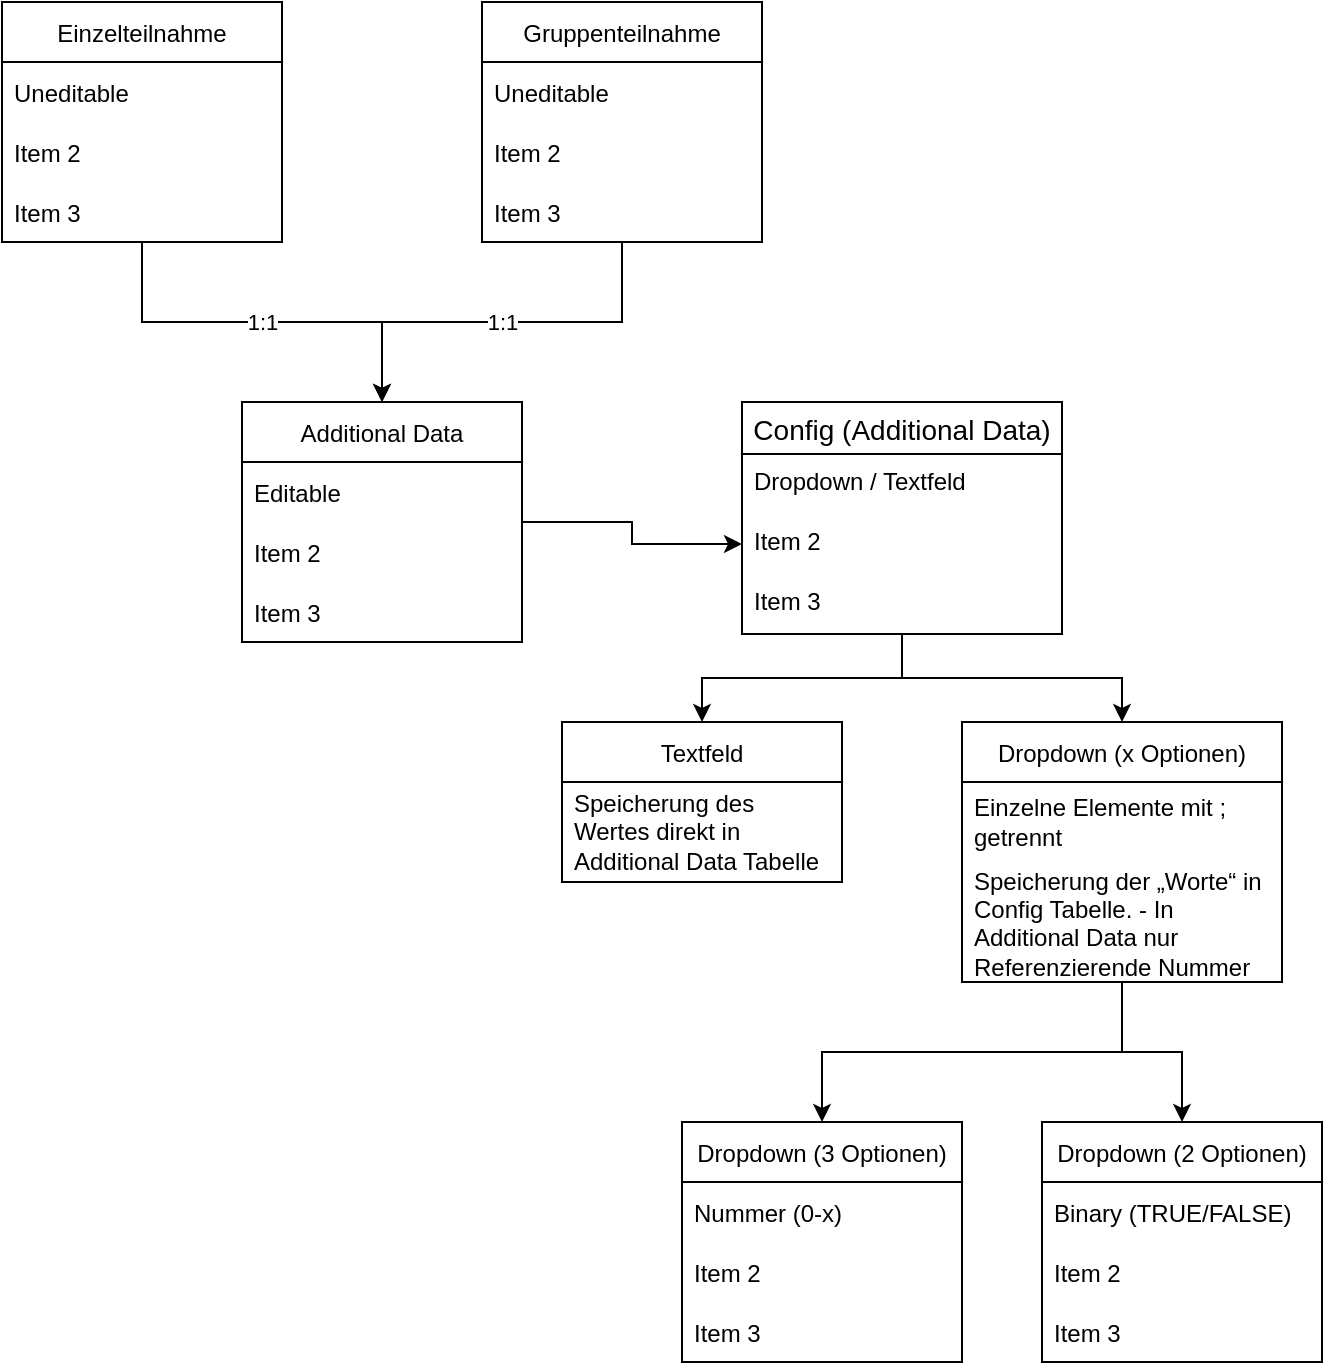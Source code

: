 <mxfile version="16.5.6" type="github">
  <diagram id="R2lEEEUBdFMjLlhIrx00" name="Page-1">
    <mxGraphModel dx="535" dy="425" grid="1" gridSize="10" guides="1" tooltips="1" connect="1" arrows="1" fold="1" page="1" pageScale="1" pageWidth="827" pageHeight="1169" math="0" shadow="0" extFonts="Permanent Marker^https://fonts.googleapis.com/css?family=Permanent+Marker">
      <root>
        <mxCell id="0" />
        <mxCell id="1" parent="0" />
        <mxCell id="iDWHw8bJFJ0Ft0IPz2fe-15" value="1:1" style="edgeStyle=orthogonalEdgeStyle;rounded=0;orthogonalLoop=1;jettySize=auto;html=1;entryX=0.5;entryY=0;entryDx=0;entryDy=0;" edge="1" parent="1" source="iDWHw8bJFJ0Ft0IPz2fe-1" target="iDWHw8bJFJ0Ft0IPz2fe-10">
          <mxGeometry relative="1" as="geometry" />
        </mxCell>
        <mxCell id="iDWHw8bJFJ0Ft0IPz2fe-1" value="Einzelteilnahme" style="swimlane;fontStyle=0;childLayout=stackLayout;horizontal=1;startSize=30;horizontalStack=0;resizeParent=1;resizeParentMax=0;resizeLast=0;collapsible=1;marginBottom=0;" vertex="1" parent="1">
          <mxGeometry x="160" y="80" width="140" height="120" as="geometry">
            <mxRectangle x="160" y="80" width="120" height="30" as="alternateBounds" />
          </mxGeometry>
        </mxCell>
        <mxCell id="iDWHw8bJFJ0Ft0IPz2fe-2" value="Uneditable" style="text;strokeColor=none;fillColor=none;align=left;verticalAlign=middle;spacingLeft=4;spacingRight=4;overflow=hidden;points=[[0,0.5],[1,0.5]];portConstraint=eastwest;rotatable=0;" vertex="1" parent="iDWHw8bJFJ0Ft0IPz2fe-1">
          <mxGeometry y="30" width="140" height="30" as="geometry" />
        </mxCell>
        <mxCell id="iDWHw8bJFJ0Ft0IPz2fe-3" value="Item 2" style="text;strokeColor=none;fillColor=none;align=left;verticalAlign=middle;spacingLeft=4;spacingRight=4;overflow=hidden;points=[[0,0.5],[1,0.5]];portConstraint=eastwest;rotatable=0;" vertex="1" parent="iDWHw8bJFJ0Ft0IPz2fe-1">
          <mxGeometry y="60" width="140" height="30" as="geometry" />
        </mxCell>
        <mxCell id="iDWHw8bJFJ0Ft0IPz2fe-4" value="Item 3" style="text;strokeColor=none;fillColor=none;align=left;verticalAlign=middle;spacingLeft=4;spacingRight=4;overflow=hidden;points=[[0,0.5],[1,0.5]];portConstraint=eastwest;rotatable=0;" vertex="1" parent="iDWHw8bJFJ0Ft0IPz2fe-1">
          <mxGeometry y="90" width="140" height="30" as="geometry" />
        </mxCell>
        <mxCell id="iDWHw8bJFJ0Ft0IPz2fe-14" value="1:1" style="edgeStyle=orthogonalEdgeStyle;rounded=0;orthogonalLoop=1;jettySize=auto;html=1;entryX=0.5;entryY=0;entryDx=0;entryDy=0;" edge="1" parent="1" source="iDWHw8bJFJ0Ft0IPz2fe-6" target="iDWHw8bJFJ0Ft0IPz2fe-10">
          <mxGeometry relative="1" as="geometry" />
        </mxCell>
        <mxCell id="iDWHw8bJFJ0Ft0IPz2fe-6" value="Gruppenteilnahme" style="swimlane;fontStyle=0;childLayout=stackLayout;horizontal=1;startSize=30;horizontalStack=0;resizeParent=1;resizeParentMax=0;resizeLast=0;collapsible=1;marginBottom=0;" vertex="1" parent="1">
          <mxGeometry x="400" y="80" width="140" height="120" as="geometry" />
        </mxCell>
        <mxCell id="iDWHw8bJFJ0Ft0IPz2fe-7" value="Uneditable" style="text;strokeColor=none;fillColor=none;align=left;verticalAlign=middle;spacingLeft=4;spacingRight=4;overflow=hidden;points=[[0,0.5],[1,0.5]];portConstraint=eastwest;rotatable=0;" vertex="1" parent="iDWHw8bJFJ0Ft0IPz2fe-6">
          <mxGeometry y="30" width="140" height="30" as="geometry" />
        </mxCell>
        <mxCell id="iDWHw8bJFJ0Ft0IPz2fe-8" value="Item 2" style="text;strokeColor=none;fillColor=none;align=left;verticalAlign=middle;spacingLeft=4;spacingRight=4;overflow=hidden;points=[[0,0.5],[1,0.5]];portConstraint=eastwest;rotatable=0;" vertex="1" parent="iDWHw8bJFJ0Ft0IPz2fe-6">
          <mxGeometry y="60" width="140" height="30" as="geometry" />
        </mxCell>
        <mxCell id="iDWHw8bJFJ0Ft0IPz2fe-9" value="Item 3" style="text;strokeColor=none;fillColor=none;align=left;verticalAlign=middle;spacingLeft=4;spacingRight=4;overflow=hidden;points=[[0,0.5],[1,0.5]];portConstraint=eastwest;rotatable=0;" vertex="1" parent="iDWHw8bJFJ0Ft0IPz2fe-6">
          <mxGeometry y="90" width="140" height="30" as="geometry" />
        </mxCell>
        <mxCell id="iDWHw8bJFJ0Ft0IPz2fe-36" style="edgeStyle=orthogonalEdgeStyle;rounded=0;orthogonalLoop=1;jettySize=auto;html=1;entryX=0;entryY=0.5;entryDx=0;entryDy=0;" edge="1" parent="1" source="iDWHw8bJFJ0Ft0IPz2fe-10" target="iDWHw8bJFJ0Ft0IPz2fe-21">
          <mxGeometry relative="1" as="geometry" />
        </mxCell>
        <mxCell id="iDWHw8bJFJ0Ft0IPz2fe-10" value="Additional Data" style="swimlane;fontStyle=0;childLayout=stackLayout;horizontal=1;startSize=30;horizontalStack=0;resizeParent=1;resizeParentMax=0;resizeLast=0;collapsible=1;marginBottom=0;" vertex="1" parent="1">
          <mxGeometry x="280" y="280" width="140" height="120" as="geometry" />
        </mxCell>
        <mxCell id="iDWHw8bJFJ0Ft0IPz2fe-11" value="Editable" style="text;strokeColor=none;fillColor=none;align=left;verticalAlign=middle;spacingLeft=4;spacingRight=4;overflow=hidden;points=[[0,0.5],[1,0.5]];portConstraint=eastwest;rotatable=0;" vertex="1" parent="iDWHw8bJFJ0Ft0IPz2fe-10">
          <mxGeometry y="30" width="140" height="30" as="geometry" />
        </mxCell>
        <mxCell id="iDWHw8bJFJ0Ft0IPz2fe-12" value="Item 2" style="text;strokeColor=none;fillColor=none;align=left;verticalAlign=middle;spacingLeft=4;spacingRight=4;overflow=hidden;points=[[0,0.5],[1,0.5]];portConstraint=eastwest;rotatable=0;" vertex="1" parent="iDWHw8bJFJ0Ft0IPz2fe-10">
          <mxGeometry y="60" width="140" height="30" as="geometry" />
        </mxCell>
        <mxCell id="iDWHw8bJFJ0Ft0IPz2fe-13" value="Item 3" style="text;strokeColor=none;fillColor=none;align=left;verticalAlign=middle;spacingLeft=4;spacingRight=4;overflow=hidden;points=[[0,0.5],[1,0.5]];portConstraint=eastwest;rotatable=0;" vertex="1" parent="iDWHw8bJFJ0Ft0IPz2fe-10">
          <mxGeometry y="90" width="140" height="30" as="geometry" />
        </mxCell>
        <mxCell id="iDWHw8bJFJ0Ft0IPz2fe-49" style="edgeStyle=orthogonalEdgeStyle;rounded=0;orthogonalLoop=1;jettySize=auto;html=1;entryX=0.5;entryY=0;entryDx=0;entryDy=0;" edge="1" parent="1" source="iDWHw8bJFJ0Ft0IPz2fe-19" target="iDWHw8bJFJ0Ft0IPz2fe-45">
          <mxGeometry relative="1" as="geometry" />
        </mxCell>
        <mxCell id="iDWHw8bJFJ0Ft0IPz2fe-55" style="edgeStyle=orthogonalEdgeStyle;rounded=0;orthogonalLoop=1;jettySize=auto;html=1;entryX=0.5;entryY=0;entryDx=0;entryDy=0;" edge="1" parent="1" source="iDWHw8bJFJ0Ft0IPz2fe-19" target="iDWHw8bJFJ0Ft0IPz2fe-52">
          <mxGeometry relative="1" as="geometry" />
        </mxCell>
        <mxCell id="iDWHw8bJFJ0Ft0IPz2fe-19" value="Config (Additional Data)" style="swimlane;fontStyle=0;childLayout=stackLayout;horizontal=1;startSize=26;horizontalStack=0;resizeParent=1;resizeParentMax=0;resizeLast=0;collapsible=1;marginBottom=0;align=center;fontSize=14;" vertex="1" parent="1">
          <mxGeometry x="530" y="280" width="160" height="116" as="geometry" />
        </mxCell>
        <mxCell id="iDWHw8bJFJ0Ft0IPz2fe-20" value="Dropdown / Textfeld" style="text;strokeColor=none;fillColor=none;spacingLeft=4;spacingRight=4;overflow=hidden;rotatable=0;points=[[0,0.5],[1,0.5]];portConstraint=eastwest;fontSize=12;" vertex="1" parent="iDWHw8bJFJ0Ft0IPz2fe-19">
          <mxGeometry y="26" width="160" height="30" as="geometry" />
        </mxCell>
        <mxCell id="iDWHw8bJFJ0Ft0IPz2fe-21" value="Item 2" style="text;strokeColor=none;fillColor=none;spacingLeft=4;spacingRight=4;overflow=hidden;rotatable=0;points=[[0,0.5],[1,0.5]];portConstraint=eastwest;fontSize=12;" vertex="1" parent="iDWHw8bJFJ0Ft0IPz2fe-19">
          <mxGeometry y="56" width="160" height="30" as="geometry" />
        </mxCell>
        <mxCell id="iDWHw8bJFJ0Ft0IPz2fe-22" value="Item 3" style="text;strokeColor=none;fillColor=none;spacingLeft=4;spacingRight=4;overflow=hidden;rotatable=0;points=[[0,0.5],[1,0.5]];portConstraint=eastwest;fontSize=12;" vertex="1" parent="iDWHw8bJFJ0Ft0IPz2fe-19">
          <mxGeometry y="86" width="160" height="30" as="geometry" />
        </mxCell>
        <mxCell id="iDWHw8bJFJ0Ft0IPz2fe-37" value="Dropdown (2 Optionen)" style="swimlane;fontStyle=0;childLayout=stackLayout;horizontal=1;startSize=30;horizontalStack=0;resizeParent=1;resizeParentMax=0;resizeLast=0;collapsible=1;marginBottom=0;" vertex="1" parent="1">
          <mxGeometry x="680" y="640" width="140" height="120" as="geometry" />
        </mxCell>
        <mxCell id="iDWHw8bJFJ0Ft0IPz2fe-38" value="Binary (TRUE/FALSE)" style="text;strokeColor=none;fillColor=none;align=left;verticalAlign=middle;spacingLeft=4;spacingRight=4;overflow=hidden;points=[[0,0.5],[1,0.5]];portConstraint=eastwest;rotatable=0;" vertex="1" parent="iDWHw8bJFJ0Ft0IPz2fe-37">
          <mxGeometry y="30" width="140" height="30" as="geometry" />
        </mxCell>
        <mxCell id="iDWHw8bJFJ0Ft0IPz2fe-39" value="Item 2" style="text;strokeColor=none;fillColor=none;align=left;verticalAlign=middle;spacingLeft=4;spacingRight=4;overflow=hidden;points=[[0,0.5],[1,0.5]];portConstraint=eastwest;rotatable=0;" vertex="1" parent="iDWHw8bJFJ0Ft0IPz2fe-37">
          <mxGeometry y="60" width="140" height="30" as="geometry" />
        </mxCell>
        <mxCell id="iDWHw8bJFJ0Ft0IPz2fe-40" value="Item 3" style="text;strokeColor=none;fillColor=none;align=left;verticalAlign=middle;spacingLeft=4;spacingRight=4;overflow=hidden;points=[[0,0.5],[1,0.5]];portConstraint=eastwest;rotatable=0;" vertex="1" parent="iDWHw8bJFJ0Ft0IPz2fe-37">
          <mxGeometry y="90" width="140" height="30" as="geometry" />
        </mxCell>
        <mxCell id="iDWHw8bJFJ0Ft0IPz2fe-41" value="Dropdown (3 Optionen)" style="swimlane;fontStyle=0;childLayout=stackLayout;horizontal=1;startSize=30;horizontalStack=0;resizeParent=1;resizeParentMax=0;resizeLast=0;collapsible=1;marginBottom=0;" vertex="1" parent="1">
          <mxGeometry x="500" y="640" width="140" height="120" as="geometry" />
        </mxCell>
        <mxCell id="iDWHw8bJFJ0Ft0IPz2fe-42" value="Nummer (0-x)" style="text;strokeColor=none;fillColor=none;align=left;verticalAlign=middle;spacingLeft=4;spacingRight=4;overflow=hidden;points=[[0,0.5],[1,0.5]];portConstraint=eastwest;rotatable=0;" vertex="1" parent="iDWHw8bJFJ0Ft0IPz2fe-41">
          <mxGeometry y="30" width="140" height="30" as="geometry" />
        </mxCell>
        <mxCell id="iDWHw8bJFJ0Ft0IPz2fe-43" value="Item 2" style="text;strokeColor=none;fillColor=none;align=left;verticalAlign=middle;spacingLeft=4;spacingRight=4;overflow=hidden;points=[[0,0.5],[1,0.5]];portConstraint=eastwest;rotatable=0;" vertex="1" parent="iDWHw8bJFJ0Ft0IPz2fe-41">
          <mxGeometry y="60" width="140" height="30" as="geometry" />
        </mxCell>
        <mxCell id="iDWHw8bJFJ0Ft0IPz2fe-44" value="Item 3" style="text;strokeColor=none;fillColor=none;align=left;verticalAlign=middle;spacingLeft=4;spacingRight=4;overflow=hidden;points=[[0,0.5],[1,0.5]];portConstraint=eastwest;rotatable=0;" vertex="1" parent="iDWHw8bJFJ0Ft0IPz2fe-41">
          <mxGeometry y="90" width="140" height="30" as="geometry" />
        </mxCell>
        <mxCell id="iDWHw8bJFJ0Ft0IPz2fe-50" style="edgeStyle=orthogonalEdgeStyle;rounded=0;orthogonalLoop=1;jettySize=auto;html=1;" edge="1" parent="1" source="iDWHw8bJFJ0Ft0IPz2fe-45" target="iDWHw8bJFJ0Ft0IPz2fe-37">
          <mxGeometry relative="1" as="geometry" />
        </mxCell>
        <mxCell id="iDWHw8bJFJ0Ft0IPz2fe-51" style="edgeStyle=orthogonalEdgeStyle;rounded=0;orthogonalLoop=1;jettySize=auto;html=1;entryX=0.5;entryY=0;entryDx=0;entryDy=0;" edge="1" parent="1" source="iDWHw8bJFJ0Ft0IPz2fe-45" target="iDWHw8bJFJ0Ft0IPz2fe-41">
          <mxGeometry relative="1" as="geometry" />
        </mxCell>
        <mxCell id="iDWHw8bJFJ0Ft0IPz2fe-45" value="Dropdown (x Optionen)" style="swimlane;fontStyle=0;childLayout=stackLayout;horizontal=1;startSize=30;horizontalStack=0;resizeParent=1;resizeParentMax=0;resizeLast=0;collapsible=1;marginBottom=0;" vertex="1" parent="1">
          <mxGeometry x="640" y="440" width="160" height="130" as="geometry" />
        </mxCell>
        <mxCell id="iDWHw8bJFJ0Ft0IPz2fe-46" value="Einzelne Elemente mit ; getrennt" style="text;strokeColor=none;fillColor=none;align=left;verticalAlign=middle;spacingLeft=4;spacingRight=4;overflow=hidden;points=[[0,0.5],[1,0.5]];portConstraint=eastwest;rotatable=0;whiteSpace=wrap;" vertex="1" parent="iDWHw8bJFJ0Ft0IPz2fe-45">
          <mxGeometry y="30" width="160" height="40" as="geometry" />
        </mxCell>
        <mxCell id="iDWHw8bJFJ0Ft0IPz2fe-47" value="Speicherung der „Worte“ in Config Tabelle. - In Additional Data nur Referenzierende Nummer" style="text;strokeColor=none;fillColor=none;align=left;verticalAlign=middle;spacingLeft=4;spacingRight=4;overflow=hidden;points=[[0,0.5],[1,0.5]];portConstraint=eastwest;rotatable=0;whiteSpace=wrap;" vertex="1" parent="iDWHw8bJFJ0Ft0IPz2fe-45">
          <mxGeometry y="70" width="160" height="60" as="geometry" />
        </mxCell>
        <mxCell id="iDWHw8bJFJ0Ft0IPz2fe-52" value="Textfeld" style="swimlane;fontStyle=0;childLayout=stackLayout;horizontal=1;startSize=30;horizontalStack=0;resizeParent=1;resizeParentMax=0;resizeLast=0;collapsible=1;marginBottom=0;" vertex="1" parent="1">
          <mxGeometry x="440" y="440" width="140" height="80" as="geometry" />
        </mxCell>
        <mxCell id="iDWHw8bJFJ0Ft0IPz2fe-53" value="Speicherung des Wertes direkt in Additional Data Tabelle" style="text;strokeColor=none;fillColor=none;align=left;verticalAlign=middle;spacingLeft=4;spacingRight=4;overflow=hidden;points=[[0,0.5],[1,0.5]];portConstraint=eastwest;rotatable=0;whiteSpace=wrap;" vertex="1" parent="iDWHw8bJFJ0Ft0IPz2fe-52">
          <mxGeometry y="30" width="140" height="50" as="geometry" />
        </mxCell>
      </root>
    </mxGraphModel>
  </diagram>
</mxfile>
